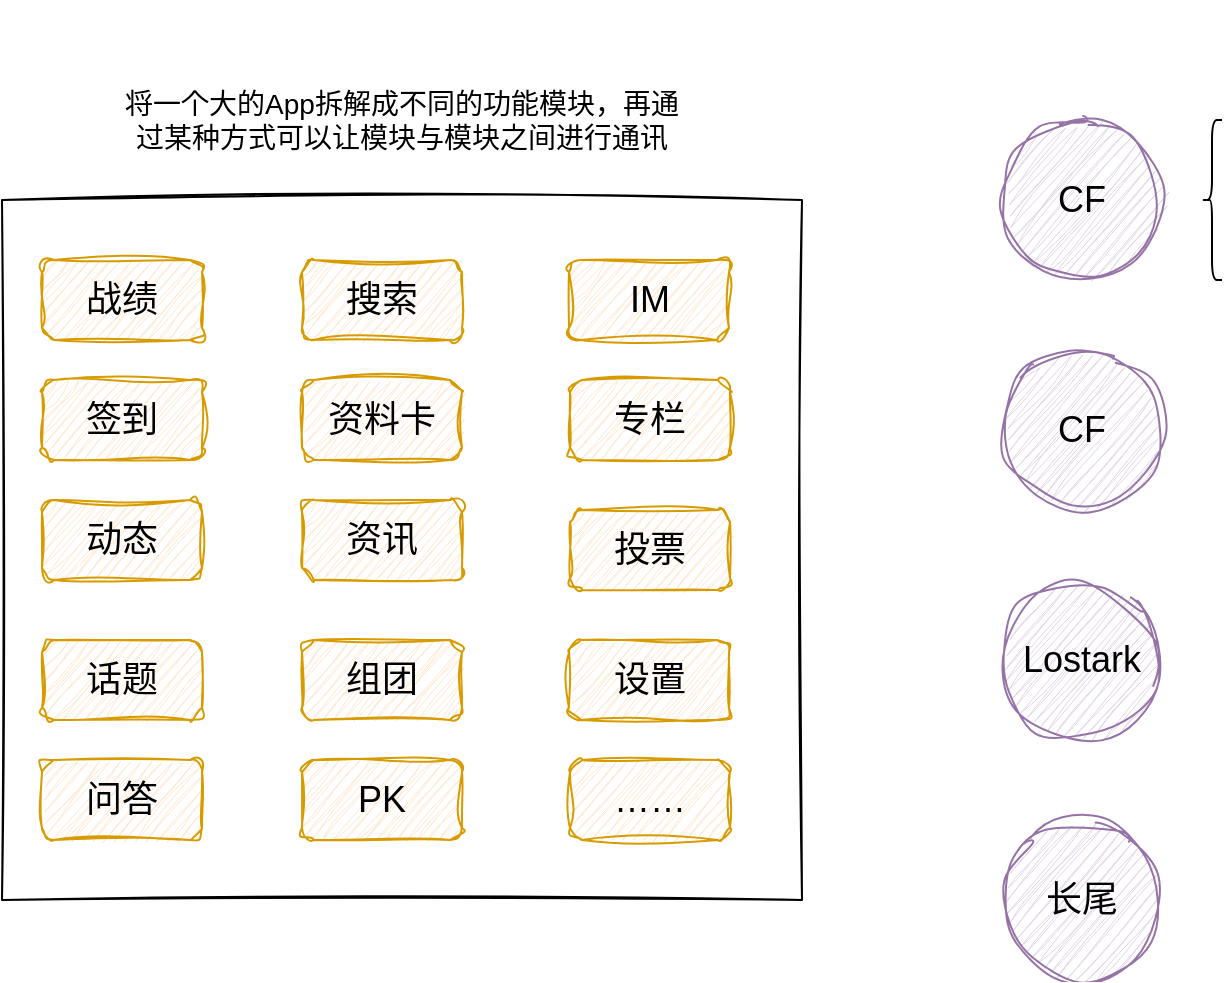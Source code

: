 <mxfile version="21.3.7" type="github">
  <diagram name="第 1 页" id="VlbDRRU05p334B86dTlG">
    <mxGraphModel dx="1242" dy="795" grid="1" gridSize="10" guides="1" tooltips="1" connect="1" arrows="1" fold="1" page="1" pageScale="1" pageWidth="827" pageHeight="1169" math="0" shadow="0">
      <root>
        <mxCell id="0" />
        <mxCell id="1" parent="0" />
        <mxCell id="4rPt64J2OixNxiuJa1zP-12" value="" style="rounded=0;whiteSpace=wrap;html=1;sketch=1;curveFitting=1;jiggle=2;" vertex="1" parent="1">
          <mxGeometry x="90" y="110" width="400" height="350" as="geometry" />
        </mxCell>
        <mxCell id="4rPt64J2OixNxiuJa1zP-2" value="&lt;font style=&quot;font-size: 18px;&quot;&gt;战绩&lt;/font&gt;" style="rounded=1;whiteSpace=wrap;html=1;fillColor=#ffe6cc;strokeColor=#d79b00;sketch=1;curveFitting=1;jiggle=2;" vertex="1" parent="1">
          <mxGeometry x="110" y="140" width="80" height="40" as="geometry" />
        </mxCell>
        <mxCell id="4rPt64J2OixNxiuJa1zP-3" value="&lt;font style=&quot;font-size: 18px;&quot;&gt;签到&lt;/font&gt;" style="rounded=1;whiteSpace=wrap;html=1;fillColor=#ffe6cc;strokeColor=#d79b00;sketch=1;curveFitting=1;jiggle=2;" vertex="1" parent="1">
          <mxGeometry x="110" y="200" width="80" height="40" as="geometry" />
        </mxCell>
        <mxCell id="4rPt64J2OixNxiuJa1zP-4" value="&lt;font style=&quot;font-size: 18px;&quot;&gt;动态&lt;/font&gt;" style="rounded=1;whiteSpace=wrap;html=1;fillColor=#ffe6cc;strokeColor=#d79b00;sketch=1;curveFitting=1;jiggle=2;" vertex="1" parent="1">
          <mxGeometry x="110" y="260" width="80" height="40" as="geometry" />
        </mxCell>
        <mxCell id="4rPt64J2OixNxiuJa1zP-5" value="&lt;font style=&quot;font-size: 18px;&quot;&gt;话题&lt;/font&gt;" style="rounded=1;whiteSpace=wrap;html=1;fillColor=#ffe6cc;strokeColor=#d79b00;sketch=1;curveFitting=1;jiggle=2;" vertex="1" parent="1">
          <mxGeometry x="110" y="330" width="80" height="40" as="geometry" />
        </mxCell>
        <mxCell id="4rPt64J2OixNxiuJa1zP-6" value="&lt;font style=&quot;font-size: 18px;&quot;&gt;问答&lt;/font&gt;" style="rounded=1;whiteSpace=wrap;html=1;fillColor=#ffe6cc;strokeColor=#d79b00;sketch=1;curveFitting=1;jiggle=2;" vertex="1" parent="1">
          <mxGeometry x="110" y="390" width="80" height="40" as="geometry" />
        </mxCell>
        <mxCell id="4rPt64J2OixNxiuJa1zP-7" value="&lt;font style=&quot;font-size: 18px;&quot;&gt;资料卡&lt;/font&gt;" style="rounded=1;whiteSpace=wrap;html=1;fillColor=#ffe6cc;strokeColor=#d79b00;sketch=1;curveFitting=1;jiggle=2;" vertex="1" parent="1">
          <mxGeometry x="240" y="200" width="80" height="40" as="geometry" />
        </mxCell>
        <mxCell id="4rPt64J2OixNxiuJa1zP-8" value="&lt;span style=&quot;font-size: 18px;&quot;&gt;搜索&lt;/span&gt;" style="rounded=1;whiteSpace=wrap;html=1;fillColor=#ffe6cc;strokeColor=#d79b00;sketch=1;curveFitting=1;jiggle=2;" vertex="1" parent="1">
          <mxGeometry x="240" y="140" width="80" height="40" as="geometry" />
        </mxCell>
        <mxCell id="4rPt64J2OixNxiuJa1zP-9" value="&lt;font style=&quot;font-size: 18px;&quot;&gt;资讯&lt;/font&gt;" style="rounded=1;whiteSpace=wrap;html=1;fillColor=#ffe6cc;strokeColor=#d79b00;sketch=1;curveFitting=1;jiggle=2;" vertex="1" parent="1">
          <mxGeometry x="240" y="260" width="80" height="40" as="geometry" />
        </mxCell>
        <mxCell id="4rPt64J2OixNxiuJa1zP-10" value="&lt;font style=&quot;font-size: 18px;&quot;&gt;组团&lt;/font&gt;" style="rounded=1;whiteSpace=wrap;html=1;fillColor=#ffe6cc;strokeColor=#d79b00;sketch=1;curveFitting=1;jiggle=2;" vertex="1" parent="1">
          <mxGeometry x="240" y="330" width="80" height="40" as="geometry" />
        </mxCell>
        <mxCell id="4rPt64J2OixNxiuJa1zP-11" value="&lt;font style=&quot;font-size: 18px;&quot;&gt;……&lt;/font&gt;" style="rounded=1;whiteSpace=wrap;html=1;fillColor=#ffe6cc;strokeColor=#d79b00;sketch=1;curveFitting=1;jiggle=2;" vertex="1" parent="1">
          <mxGeometry x="374" y="390" width="80" height="40" as="geometry" />
        </mxCell>
        <mxCell id="4rPt64J2OixNxiuJa1zP-13" value="将一个大的App拆解成不同的功能模块，再通过某种方式可以让模块与模块之间进行通讯" style="text;html=1;strokeColor=none;fillColor=none;align=center;verticalAlign=middle;whiteSpace=wrap;rounded=0;fontSize=14;" vertex="1" parent="1">
          <mxGeometry x="145" y="10" width="290" height="120" as="geometry" />
        </mxCell>
        <mxCell id="4rPt64J2OixNxiuJa1zP-14" value="&lt;font style=&quot;font-size: 18px;&quot;&gt;IM&lt;/font&gt;" style="rounded=1;whiteSpace=wrap;html=1;fillColor=#ffe6cc;strokeColor=#d79b00;sketch=1;curveFitting=1;jiggle=2;" vertex="1" parent="1">
          <mxGeometry x="373.5" y="140" width="80" height="40" as="geometry" />
        </mxCell>
        <mxCell id="4rPt64J2OixNxiuJa1zP-15" value="&lt;font style=&quot;font-size: 18px;&quot;&gt;专栏&lt;/font&gt;" style="rounded=1;whiteSpace=wrap;html=1;fillColor=#ffe6cc;strokeColor=#d79b00;sketch=1;curveFitting=1;jiggle=2;" vertex="1" parent="1">
          <mxGeometry x="374" y="200" width="80" height="40" as="geometry" />
        </mxCell>
        <mxCell id="4rPt64J2OixNxiuJa1zP-17" value="&lt;span style=&quot;font-size: 18px;&quot;&gt;投票&lt;/span&gt;" style="rounded=1;whiteSpace=wrap;html=1;fillColor=#ffe6cc;strokeColor=#d79b00;sketch=1;curveFitting=1;jiggle=2;" vertex="1" parent="1">
          <mxGeometry x="374" y="265" width="80" height="40" as="geometry" />
        </mxCell>
        <mxCell id="4rPt64J2OixNxiuJa1zP-18" value="&lt;font style=&quot;font-size: 18px;&quot;&gt;设置&lt;/font&gt;" style="rounded=1;whiteSpace=wrap;html=1;fillColor=#ffe6cc;strokeColor=#d79b00;sketch=1;curveFitting=1;jiggle=2;" vertex="1" parent="1">
          <mxGeometry x="373.5" y="330" width="80" height="40" as="geometry" />
        </mxCell>
        <mxCell id="4rPt64J2OixNxiuJa1zP-19" value="&lt;font style=&quot;font-size: 18px;&quot;&gt;PK&lt;/font&gt;" style="rounded=1;whiteSpace=wrap;html=1;fillColor=#ffe6cc;strokeColor=#d79b00;sketch=1;curveFitting=1;jiggle=2;" vertex="1" parent="1">
          <mxGeometry x="240" y="390" width="80" height="40" as="geometry" />
        </mxCell>
        <mxCell id="4rPt64J2OixNxiuJa1zP-20" value="&lt;font style=&quot;font-size: 18px;&quot;&gt;CF&lt;/font&gt;" style="ellipse;whiteSpace=wrap;html=1;aspect=fixed;fillColor=#e1d5e7;strokeColor=#9673a6;shadow=0;sketch=1;curveFitting=1;jiggle=2;" vertex="1" parent="1">
          <mxGeometry x="590" y="70" width="80" height="80" as="geometry" />
        </mxCell>
        <mxCell id="4rPt64J2OixNxiuJa1zP-21" value="&lt;font style=&quot;font-size: 18px;&quot;&gt;CF&lt;/font&gt;" style="ellipse;whiteSpace=wrap;html=1;aspect=fixed;fillColor=#e1d5e7;strokeColor=#9673a6;shadow=0;sketch=1;curveFitting=1;jiggle=2;" vertex="1" parent="1">
          <mxGeometry x="590" y="185" width="80" height="80" as="geometry" />
        </mxCell>
        <mxCell id="4rPt64J2OixNxiuJa1zP-22" value="&lt;font style=&quot;font-size: 18px;&quot;&gt;Lostark&lt;/font&gt;" style="ellipse;whiteSpace=wrap;html=1;aspect=fixed;fillColor=#e1d5e7;strokeColor=#9673a6;shadow=0;sketch=1;curveFitting=1;jiggle=2;" vertex="1" parent="1">
          <mxGeometry x="590" y="300" width="80" height="80" as="geometry" />
        </mxCell>
        <mxCell id="4rPt64J2OixNxiuJa1zP-23" value="&lt;span style=&quot;font-size: 18px;&quot;&gt;长尾&lt;/span&gt;" style="ellipse;whiteSpace=wrap;html=1;aspect=fixed;fillColor=#e1d5e7;strokeColor=#9673a6;shadow=0;sketch=1;curveFitting=1;jiggle=2;" vertex="1" parent="1">
          <mxGeometry x="590" y="420" width="80" height="80" as="geometry" />
        </mxCell>
        <mxCell id="4rPt64J2OixNxiuJa1zP-24" value="" style="shape=curlyBracket;whiteSpace=wrap;html=1;rounded=1;labelPosition=left;verticalLabelPosition=middle;align=right;verticalAlign=middle;" vertex="1" parent="1">
          <mxGeometry x="690" y="70" width="10" height="80" as="geometry" />
        </mxCell>
      </root>
    </mxGraphModel>
  </diagram>
</mxfile>
